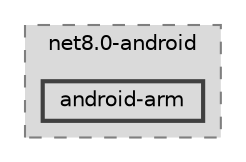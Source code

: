 digraph "obj/Debug/net8.0-android/android-arm"
{
 // LATEX_PDF_SIZE
  bgcolor="transparent";
  edge [fontname=Helvetica,fontsize=10,labelfontname=Helvetica,labelfontsize=10];
  node [fontname=Helvetica,fontsize=10,shape=box,height=0.2,width=0.4];
  compound=true
  subgraph clusterdir_22cef7f5bf3416dbcfd566c3ad61f21f {
    graph [ bgcolor="#dadada", pencolor="grey50", label="net8.0-android", fontname=Helvetica,fontsize=10 style="filled,dashed", URL="dir_22cef7f5bf3416dbcfd566c3ad61f21f.html",tooltip=""]
  dir_833aecfae7c920db4704d88fb38b8660 [label="android-arm", fillcolor="#dadada", color="grey25", style="filled,bold", URL="dir_833aecfae7c920db4704d88fb38b8660.html",tooltip=""];
  }
}
